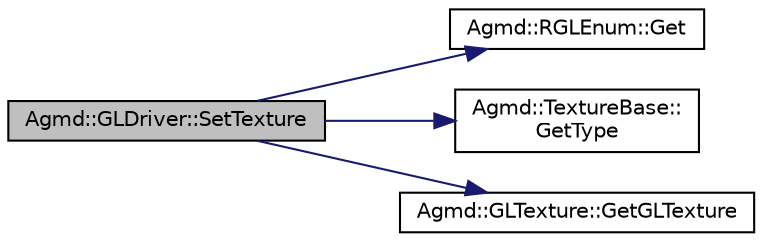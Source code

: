 digraph "Agmd::GLDriver::SetTexture"
{
  edge [fontname="Helvetica",fontsize="10",labelfontname="Helvetica",labelfontsize="10"];
  node [fontname="Helvetica",fontsize="10",shape=record];
  rankdir="LR";
  Node1 [label="Agmd::GLDriver::SetTexture",height=0.2,width=0.4,color="black", fillcolor="grey75", style="filled" fontcolor="black"];
  Node1 -> Node2 [color="midnightblue",fontsize="10",style="solid"];
  Node2 [label="Agmd::RGLEnum::Get",height=0.2,width=0.4,color="black", fillcolor="white", style="filled",URL="$class_agmd_1_1_r_g_l_enum.html#a068b1f934454cf573d301c7375b4e431"];
  Node1 -> Node3 [color="midnightblue",fontsize="10",style="solid"];
  Node3 [label="Agmd::TextureBase::\lGetType",height=0.2,width=0.4,color="black", fillcolor="white", style="filled",URL="$class_agmd_1_1_texture_base.html#a09d3fb79e614d63ff8b1fe8ab9d7b087"];
  Node1 -> Node4 [color="midnightblue",fontsize="10",style="solid"];
  Node4 [label="Agmd::GLTexture::GetGLTexture",height=0.2,width=0.4,color="black", fillcolor="white", style="filled",URL="$class_agmd_1_1_g_l_texture.html#a40df1851489961f3dc4cb8c957edf1ad"];
}
